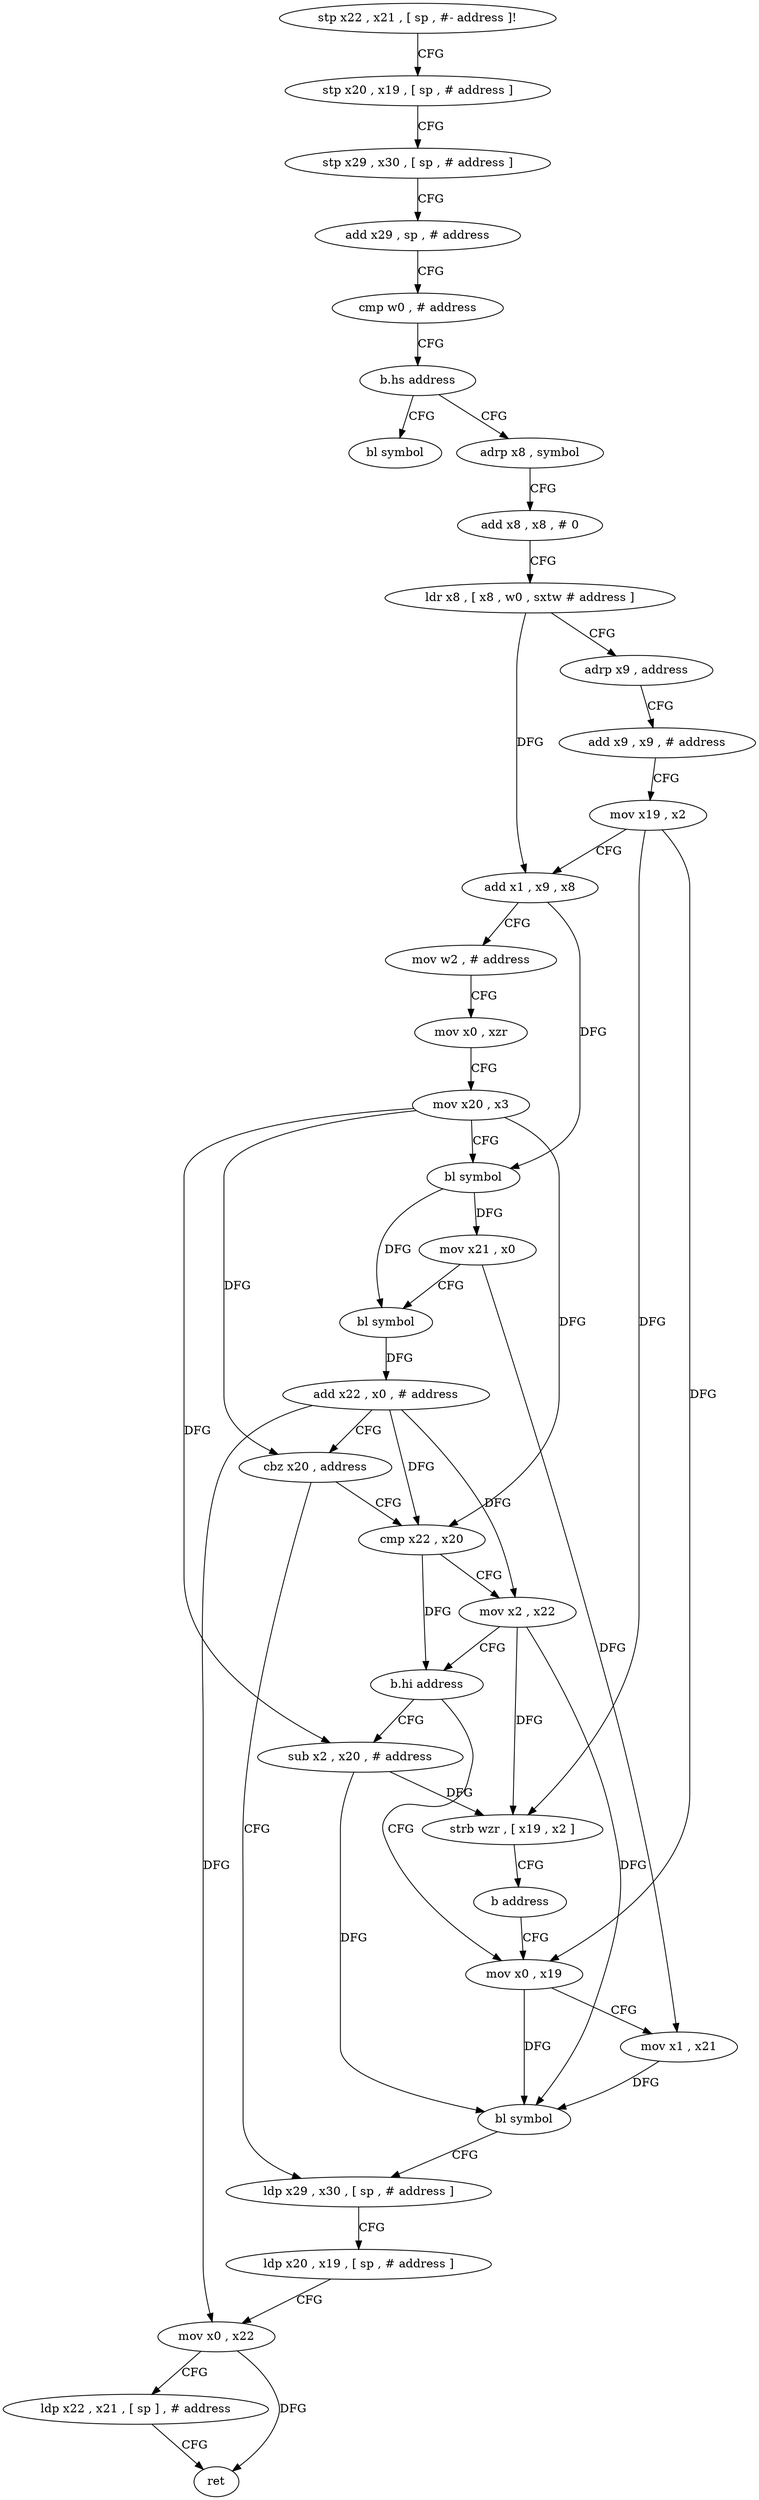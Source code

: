 digraph "func" {
"4237480" [label = "stp x22 , x21 , [ sp , #- address ]!" ]
"4237484" [label = "stp x20 , x19 , [ sp , # address ]" ]
"4237488" [label = "stp x29 , x30 , [ sp , # address ]" ]
"4237492" [label = "add x29 , sp , # address" ]
"4237496" [label = "cmp w0 , # address" ]
"4237500" [label = "b.hs address" ]
"4237620" [label = "bl symbol" ]
"4237504" [label = "adrp x8 , symbol" ]
"4237508" [label = "add x8 , x8 , # 0" ]
"4237512" [label = "ldr x8 , [ x8 , w0 , sxtw # address ]" ]
"4237516" [label = "adrp x9 , address" ]
"4237520" [label = "add x9 , x9 , # address" ]
"4237524" [label = "mov x19 , x2" ]
"4237528" [label = "add x1 , x9 , x8" ]
"4237532" [label = "mov w2 , # address" ]
"4237536" [label = "mov x0 , xzr" ]
"4237540" [label = "mov x20 , x3" ]
"4237544" [label = "bl symbol" ]
"4237548" [label = "mov x21 , x0" ]
"4237552" [label = "bl symbol" ]
"4237556" [label = "add x22 , x0 , # address" ]
"4237560" [label = "cbz x20 , address" ]
"4237588" [label = "ldp x29 , x30 , [ sp , # address ]" ]
"4237564" [label = "cmp x22 , x20" ]
"4237592" [label = "ldp x20 , x19 , [ sp , # address ]" ]
"4237596" [label = "mov x0 , x22" ]
"4237600" [label = "ldp x22 , x21 , [ sp ] , # address" ]
"4237604" [label = "ret" ]
"4237568" [label = "mov x2 , x22" ]
"4237572" [label = "b.hi address" ]
"4237608" [label = "sub x2 , x20 , # address" ]
"4237576" [label = "mov x0 , x19" ]
"4237612" [label = "strb wzr , [ x19 , x2 ]" ]
"4237616" [label = "b address" ]
"4237580" [label = "mov x1 , x21" ]
"4237584" [label = "bl symbol" ]
"4237480" -> "4237484" [ label = "CFG" ]
"4237484" -> "4237488" [ label = "CFG" ]
"4237488" -> "4237492" [ label = "CFG" ]
"4237492" -> "4237496" [ label = "CFG" ]
"4237496" -> "4237500" [ label = "CFG" ]
"4237500" -> "4237620" [ label = "CFG" ]
"4237500" -> "4237504" [ label = "CFG" ]
"4237504" -> "4237508" [ label = "CFG" ]
"4237508" -> "4237512" [ label = "CFG" ]
"4237512" -> "4237516" [ label = "CFG" ]
"4237512" -> "4237528" [ label = "DFG" ]
"4237516" -> "4237520" [ label = "CFG" ]
"4237520" -> "4237524" [ label = "CFG" ]
"4237524" -> "4237528" [ label = "CFG" ]
"4237524" -> "4237612" [ label = "DFG" ]
"4237524" -> "4237576" [ label = "DFG" ]
"4237528" -> "4237532" [ label = "CFG" ]
"4237528" -> "4237544" [ label = "DFG" ]
"4237532" -> "4237536" [ label = "CFG" ]
"4237536" -> "4237540" [ label = "CFG" ]
"4237540" -> "4237544" [ label = "CFG" ]
"4237540" -> "4237560" [ label = "DFG" ]
"4237540" -> "4237564" [ label = "DFG" ]
"4237540" -> "4237608" [ label = "DFG" ]
"4237544" -> "4237548" [ label = "DFG" ]
"4237544" -> "4237552" [ label = "DFG" ]
"4237548" -> "4237552" [ label = "CFG" ]
"4237548" -> "4237580" [ label = "DFG" ]
"4237552" -> "4237556" [ label = "DFG" ]
"4237556" -> "4237560" [ label = "CFG" ]
"4237556" -> "4237596" [ label = "DFG" ]
"4237556" -> "4237564" [ label = "DFG" ]
"4237556" -> "4237568" [ label = "DFG" ]
"4237560" -> "4237588" [ label = "CFG" ]
"4237560" -> "4237564" [ label = "CFG" ]
"4237588" -> "4237592" [ label = "CFG" ]
"4237564" -> "4237568" [ label = "CFG" ]
"4237564" -> "4237572" [ label = "DFG" ]
"4237592" -> "4237596" [ label = "CFG" ]
"4237596" -> "4237600" [ label = "CFG" ]
"4237596" -> "4237604" [ label = "DFG" ]
"4237600" -> "4237604" [ label = "CFG" ]
"4237568" -> "4237572" [ label = "CFG" ]
"4237568" -> "4237612" [ label = "DFG" ]
"4237568" -> "4237584" [ label = "DFG" ]
"4237572" -> "4237608" [ label = "CFG" ]
"4237572" -> "4237576" [ label = "CFG" ]
"4237608" -> "4237612" [ label = "DFG" ]
"4237608" -> "4237584" [ label = "DFG" ]
"4237576" -> "4237580" [ label = "CFG" ]
"4237576" -> "4237584" [ label = "DFG" ]
"4237612" -> "4237616" [ label = "CFG" ]
"4237616" -> "4237576" [ label = "CFG" ]
"4237580" -> "4237584" [ label = "DFG" ]
"4237584" -> "4237588" [ label = "CFG" ]
}
